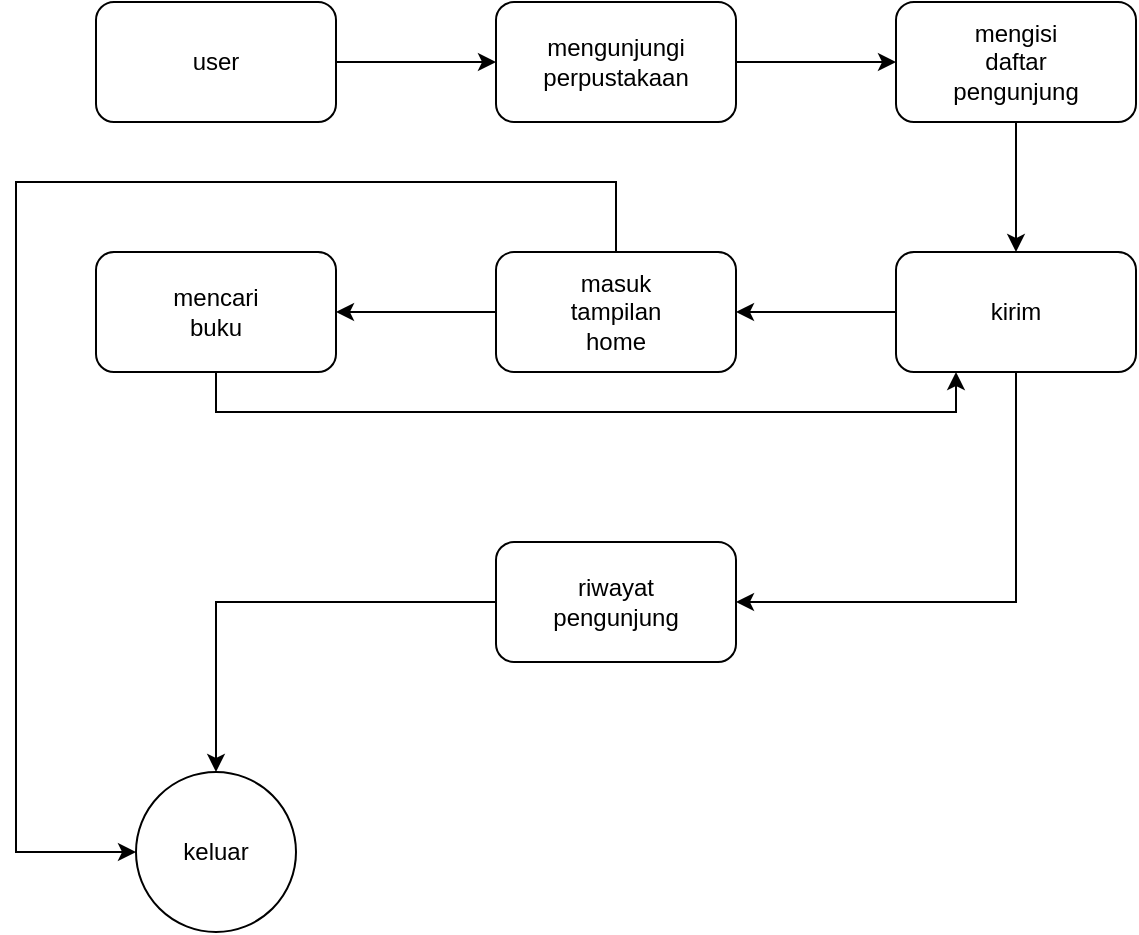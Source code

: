 <mxfile version="21.8.2" type="github">
  <diagram name="Page-1" id="Pyt6DiE5ib-owKjVgZIh">
    <mxGraphModel dx="978" dy="523" grid="1" gridSize="10" guides="1" tooltips="1" connect="1" arrows="1" fold="1" page="1" pageScale="1" pageWidth="827" pageHeight="1169" math="0" shadow="0">
      <root>
        <mxCell id="0" />
        <mxCell id="1" parent="0" />
        <mxCell id="rqrlcuI72xvxH0P-dETu-42" style="edgeStyle=orthogonalEdgeStyle;rounded=0;orthogonalLoop=1;jettySize=auto;html=1;entryX=0;entryY=0.5;entryDx=0;entryDy=0;" edge="1" parent="1" source="rqrlcuI72xvxH0P-dETu-33" target="rqrlcuI72xvxH0P-dETu-27">
          <mxGeometry relative="1" as="geometry">
            <Array as="points">
              <mxPoint x="330" y="220" />
              <mxPoint x="30" y="220" />
              <mxPoint x="30" y="555" />
            </Array>
          </mxGeometry>
        </mxCell>
        <mxCell id="rqrlcuI72xvxH0P-dETu-3" value="" style="edgeStyle=orthogonalEdgeStyle;rounded=0;orthogonalLoop=1;jettySize=auto;html=1;" edge="1" parent="1" source="rqrlcuI72xvxH0P-dETu-1" target="rqrlcuI72xvxH0P-dETu-2">
          <mxGeometry relative="1" as="geometry" />
        </mxCell>
        <mxCell id="rqrlcuI72xvxH0P-dETu-1" value="" style="rounded=1;whiteSpace=wrap;html=1;" vertex="1" parent="1">
          <mxGeometry x="70" y="130" width="120" height="60" as="geometry" />
        </mxCell>
        <mxCell id="rqrlcuI72xvxH0P-dETu-9" value="" style="edgeStyle=orthogonalEdgeStyle;rounded=0;orthogonalLoop=1;jettySize=auto;html=1;" edge="1" parent="1" source="rqrlcuI72xvxH0P-dETu-2" target="rqrlcuI72xvxH0P-dETu-8">
          <mxGeometry relative="1" as="geometry" />
        </mxCell>
        <mxCell id="rqrlcuI72xvxH0P-dETu-2" value="" style="rounded=1;whiteSpace=wrap;html=1;" vertex="1" parent="1">
          <mxGeometry x="270" y="130" width="120" height="60" as="geometry" />
        </mxCell>
        <mxCell id="rqrlcuI72xvxH0P-dETu-6" value="user" style="text;html=1;strokeColor=none;fillColor=none;align=center;verticalAlign=middle;whiteSpace=wrap;rounded=0;" vertex="1" parent="1">
          <mxGeometry x="100" y="145" width="60" height="30" as="geometry" />
        </mxCell>
        <mxCell id="rqrlcuI72xvxH0P-dETu-7" value="mengunjungi perpustakaan" style="text;html=1;strokeColor=none;fillColor=none;align=center;verticalAlign=middle;whiteSpace=wrap;rounded=0;" vertex="1" parent="1">
          <mxGeometry x="300" y="145" width="60" height="30" as="geometry" />
        </mxCell>
        <mxCell id="rqrlcuI72xvxH0P-dETu-12" value="" style="edgeStyle=orthogonalEdgeStyle;rounded=0;orthogonalLoop=1;jettySize=auto;html=1;" edge="1" parent="1" source="rqrlcuI72xvxH0P-dETu-8" target="rqrlcuI72xvxH0P-dETu-11">
          <mxGeometry relative="1" as="geometry" />
        </mxCell>
        <mxCell id="rqrlcuI72xvxH0P-dETu-8" value="" style="rounded=1;whiteSpace=wrap;html=1;" vertex="1" parent="1">
          <mxGeometry x="470" y="130" width="120" height="60" as="geometry" />
        </mxCell>
        <mxCell id="rqrlcuI72xvxH0P-dETu-10" value="mengisi daftar pengunjung" style="text;html=1;strokeColor=none;fillColor=none;align=center;verticalAlign=middle;whiteSpace=wrap;rounded=0;" vertex="1" parent="1">
          <mxGeometry x="500" y="145" width="60" height="30" as="geometry" />
        </mxCell>
        <mxCell id="rqrlcuI72xvxH0P-dETu-32" value="" style="edgeStyle=orthogonalEdgeStyle;rounded=0;orthogonalLoop=1;jettySize=auto;html=1;" edge="1" parent="1" source="rqrlcuI72xvxH0P-dETu-11" target="rqrlcuI72xvxH0P-dETu-31">
          <mxGeometry relative="1" as="geometry" />
        </mxCell>
        <mxCell id="rqrlcuI72xvxH0P-dETu-41" style="edgeStyle=orthogonalEdgeStyle;rounded=0;orthogonalLoop=1;jettySize=auto;html=1;entryX=1;entryY=0.5;entryDx=0;entryDy=0;" edge="1" parent="1" source="rqrlcuI72xvxH0P-dETu-11" target="rqrlcuI72xvxH0P-dETu-37">
          <mxGeometry relative="1" as="geometry">
            <Array as="points">
              <mxPoint x="530" y="430" />
            </Array>
          </mxGeometry>
        </mxCell>
        <mxCell id="rqrlcuI72xvxH0P-dETu-11" value="" style="rounded=1;whiteSpace=wrap;html=1;" vertex="1" parent="1">
          <mxGeometry x="470" y="255" width="120" height="60" as="geometry" />
        </mxCell>
        <mxCell id="rqrlcuI72xvxH0P-dETu-13" value="kirim" style="text;html=1;strokeColor=none;fillColor=none;align=center;verticalAlign=middle;whiteSpace=wrap;rounded=0;" vertex="1" parent="1">
          <mxGeometry x="500" y="270" width="60" height="30" as="geometry" />
        </mxCell>
        <mxCell id="rqrlcuI72xvxH0P-dETu-27" value="" style="ellipse;whiteSpace=wrap;html=1;rounded=1;" vertex="1" parent="1">
          <mxGeometry x="90" y="515" width="80" height="80" as="geometry" />
        </mxCell>
        <mxCell id="rqrlcuI72xvxH0P-dETu-29" value="keluar" style="text;html=1;strokeColor=none;fillColor=none;align=center;verticalAlign=middle;whiteSpace=wrap;rounded=0;" vertex="1" parent="1">
          <mxGeometry x="100" y="540" width="60" height="30" as="geometry" />
        </mxCell>
        <mxCell id="rqrlcuI72xvxH0P-dETu-35" value="" style="edgeStyle=orthogonalEdgeStyle;rounded=0;orthogonalLoop=1;jettySize=auto;html=1;" edge="1" parent="1" source="rqrlcuI72xvxH0P-dETu-31" target="rqrlcuI72xvxH0P-dETu-34">
          <mxGeometry relative="1" as="geometry" />
        </mxCell>
        <mxCell id="rqrlcuI72xvxH0P-dETu-31" value="" style="rounded=1;whiteSpace=wrap;html=1;" vertex="1" parent="1">
          <mxGeometry x="270" y="255" width="120" height="60" as="geometry" />
        </mxCell>
        <mxCell id="rqrlcuI72xvxH0P-dETu-33" value="masuk tampilan home" style="text;html=1;strokeColor=none;fillColor=none;align=center;verticalAlign=middle;whiteSpace=wrap;rounded=0;" vertex="1" parent="1">
          <mxGeometry x="300" y="270" width="60" height="30" as="geometry" />
        </mxCell>
        <mxCell id="rqrlcuI72xvxH0P-dETu-45" style="edgeStyle=orthogonalEdgeStyle;rounded=0;orthogonalLoop=1;jettySize=auto;html=1;exitX=0.5;exitY=1;exitDx=0;exitDy=0;entryX=0.25;entryY=1;entryDx=0;entryDy=0;" edge="1" parent="1" source="rqrlcuI72xvxH0P-dETu-34" target="rqrlcuI72xvxH0P-dETu-11">
          <mxGeometry relative="1" as="geometry">
            <mxPoint x="480" y="360" as="targetPoint" />
          </mxGeometry>
        </mxCell>
        <mxCell id="rqrlcuI72xvxH0P-dETu-34" value="" style="rounded=1;whiteSpace=wrap;html=1;" vertex="1" parent="1">
          <mxGeometry x="70" y="255" width="120" height="60" as="geometry" />
        </mxCell>
        <mxCell id="rqrlcuI72xvxH0P-dETu-16" value="mencari buku" style="text;html=1;strokeColor=none;fillColor=none;align=center;verticalAlign=middle;whiteSpace=wrap;rounded=0;" vertex="1" parent="1">
          <mxGeometry x="100" y="270" width="60" height="30" as="geometry" />
        </mxCell>
        <mxCell id="rqrlcuI72xvxH0P-dETu-46" style="edgeStyle=orthogonalEdgeStyle;rounded=0;orthogonalLoop=1;jettySize=auto;html=1;exitX=0;exitY=0.5;exitDx=0;exitDy=0;entryX=0.5;entryY=0;entryDx=0;entryDy=0;" edge="1" parent="1" source="rqrlcuI72xvxH0P-dETu-37" target="rqrlcuI72xvxH0P-dETu-27">
          <mxGeometry relative="1" as="geometry" />
        </mxCell>
        <mxCell id="rqrlcuI72xvxH0P-dETu-37" value="" style="rounded=1;whiteSpace=wrap;html=1;" vertex="1" parent="1">
          <mxGeometry x="270" y="400" width="120" height="60" as="geometry" />
        </mxCell>
        <mxCell id="rqrlcuI72xvxH0P-dETu-39" value="riwayat pengunjung" style="text;html=1;strokeColor=none;fillColor=none;align=center;verticalAlign=middle;whiteSpace=wrap;rounded=0;" vertex="1" parent="1">
          <mxGeometry x="300" y="415" width="60" height="30" as="geometry" />
        </mxCell>
      </root>
    </mxGraphModel>
  </diagram>
</mxfile>
